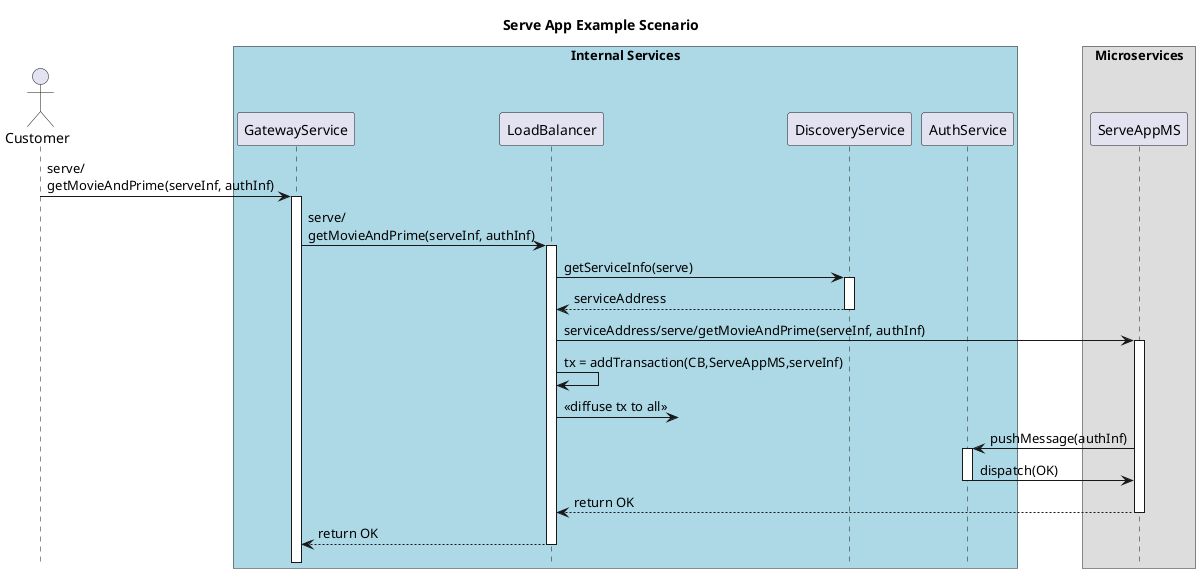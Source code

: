 @startuml ServeAppScenario
!pragma teoz true

title "Serve App Example Scenario"

hide footbox
actor Customer


box "Internal Services" #LightBlue
participant GatewayService
participant LoadBalancer
participant DiscoveryService
participant AuthService
end box

box "Microservices"
participant ServeAppMS
end box

Customer -> GatewayService ++ : serve/\ngetMovieAndPrime(serveInf, authInf)
GatewayService -> LoadBalancer ++ : serve/\ngetMovieAndPrime(serveInf, authInf)
LoadBalancer -> DiscoveryService ++ : getServiceInfo(serve)
return serviceAddress 
LoadBalancer -> ServeAppMS ++ : serviceAddress/serve/getMovieAndPrime(serveInf, authInf)
LoadBalancer -> LoadBalancer: tx = addTransaction(CB,ServeAppMS,serveInf)
LoadBalancer ->? : << diffuse tx to all >>
ServeAppMS -> AuthService ++ : pushMessage(authInf)
AuthService -> ServeAppMS -- : dispatch(OK)
return return OK 
return return OK 

@enduml